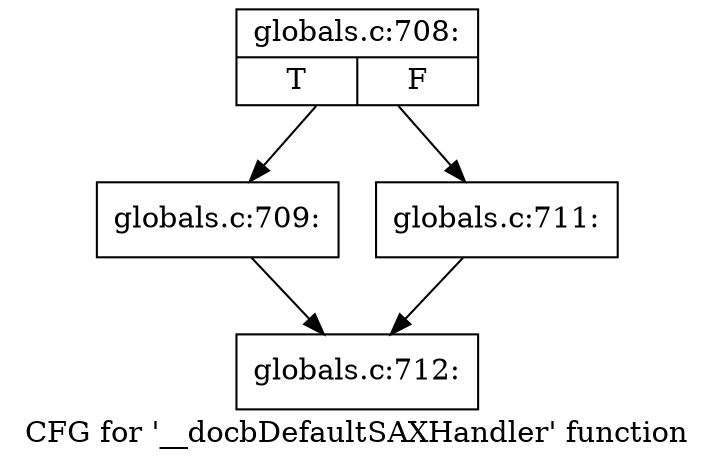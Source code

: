 digraph "CFG for '__docbDefaultSAXHandler' function" {
	label="CFG for '__docbDefaultSAXHandler' function";

	Node0x5624fdb30240 [shape=record,label="{globals.c:708:|{<s0>T|<s1>F}}"];
	Node0x5624fdb30240 -> Node0x5624fdb31b80;
	Node0x5624fdb30240 -> Node0x5624fdb31c20;
	Node0x5624fdb31b80 [shape=record,label="{globals.c:709:}"];
	Node0x5624fdb31b80 -> Node0x5624fdb30290;
	Node0x5624fdb31c20 [shape=record,label="{globals.c:711:}"];
	Node0x5624fdb31c20 -> Node0x5624fdb30290;
	Node0x5624fdb30290 [shape=record,label="{globals.c:712:}"];
}
